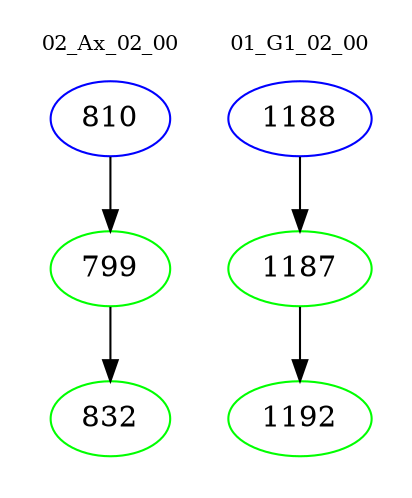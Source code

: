 digraph{
subgraph cluster_0 {
color = white
label = "02_Ax_02_00";
fontsize=10;
T0_810 [label="810", color="blue"]
T0_810 -> T0_799 [color="black"]
T0_799 [label="799", color="green"]
T0_799 -> T0_832 [color="black"]
T0_832 [label="832", color="green"]
}
subgraph cluster_1 {
color = white
label = "01_G1_02_00";
fontsize=10;
T1_1188 [label="1188", color="blue"]
T1_1188 -> T1_1187 [color="black"]
T1_1187 [label="1187", color="green"]
T1_1187 -> T1_1192 [color="black"]
T1_1192 [label="1192", color="green"]
}
}
